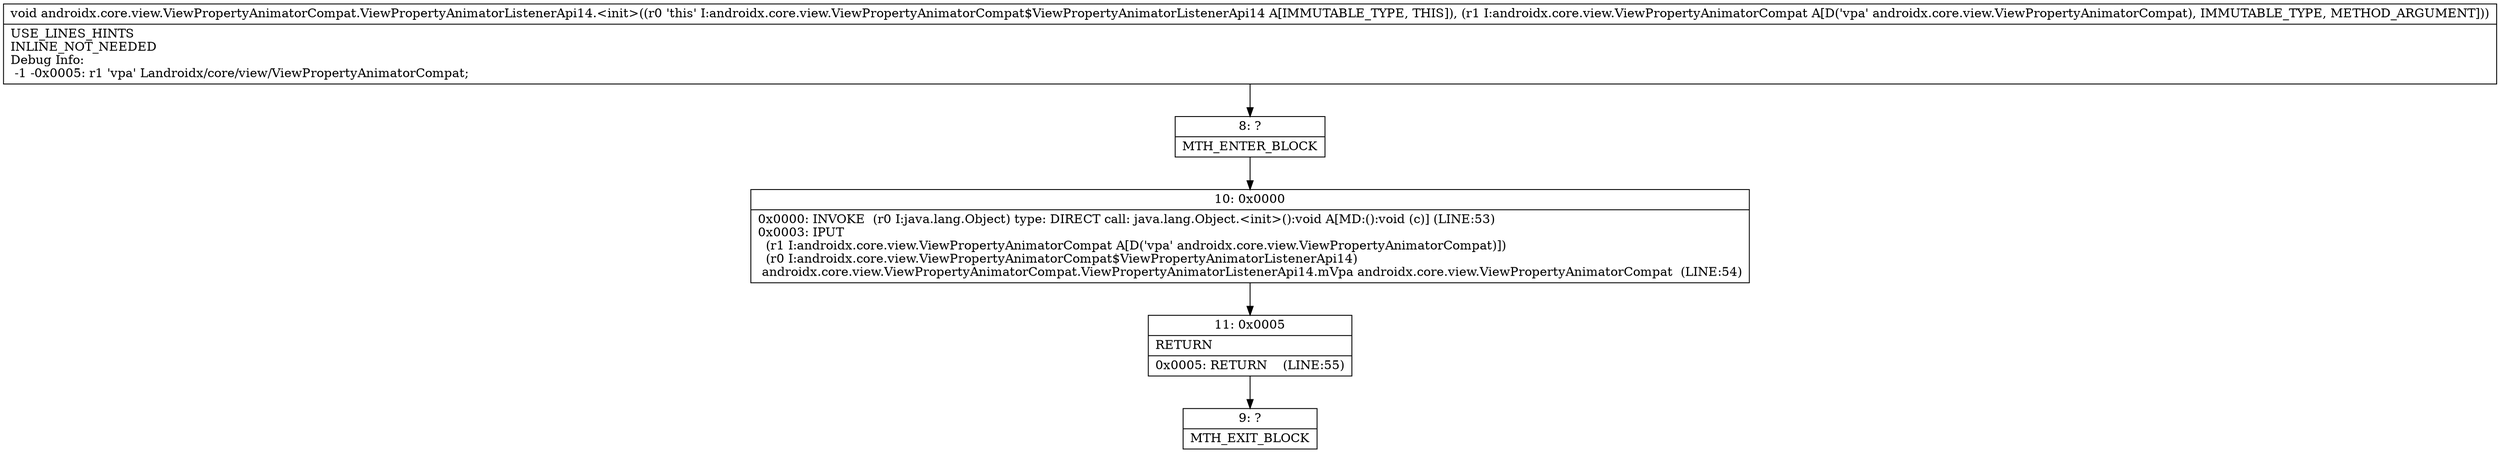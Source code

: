 digraph "CFG forandroidx.core.view.ViewPropertyAnimatorCompat.ViewPropertyAnimatorListenerApi14.\<init\>(Landroidx\/core\/view\/ViewPropertyAnimatorCompat;)V" {
Node_8 [shape=record,label="{8\:\ ?|MTH_ENTER_BLOCK\l}"];
Node_10 [shape=record,label="{10\:\ 0x0000|0x0000: INVOKE  (r0 I:java.lang.Object) type: DIRECT call: java.lang.Object.\<init\>():void A[MD:():void (c)] (LINE:53)\l0x0003: IPUT  \l  (r1 I:androidx.core.view.ViewPropertyAnimatorCompat A[D('vpa' androidx.core.view.ViewPropertyAnimatorCompat)])\l  (r0 I:androidx.core.view.ViewPropertyAnimatorCompat$ViewPropertyAnimatorListenerApi14)\l androidx.core.view.ViewPropertyAnimatorCompat.ViewPropertyAnimatorListenerApi14.mVpa androidx.core.view.ViewPropertyAnimatorCompat  (LINE:54)\l}"];
Node_11 [shape=record,label="{11\:\ 0x0005|RETURN\l|0x0005: RETURN    (LINE:55)\l}"];
Node_9 [shape=record,label="{9\:\ ?|MTH_EXIT_BLOCK\l}"];
MethodNode[shape=record,label="{void androidx.core.view.ViewPropertyAnimatorCompat.ViewPropertyAnimatorListenerApi14.\<init\>((r0 'this' I:androidx.core.view.ViewPropertyAnimatorCompat$ViewPropertyAnimatorListenerApi14 A[IMMUTABLE_TYPE, THIS]), (r1 I:androidx.core.view.ViewPropertyAnimatorCompat A[D('vpa' androidx.core.view.ViewPropertyAnimatorCompat), IMMUTABLE_TYPE, METHOD_ARGUMENT]))  | USE_LINES_HINTS\lINLINE_NOT_NEEDED\lDebug Info:\l  \-1 \-0x0005: r1 'vpa' Landroidx\/core\/view\/ViewPropertyAnimatorCompat;\l}"];
MethodNode -> Node_8;Node_8 -> Node_10;
Node_10 -> Node_11;
Node_11 -> Node_9;
}

